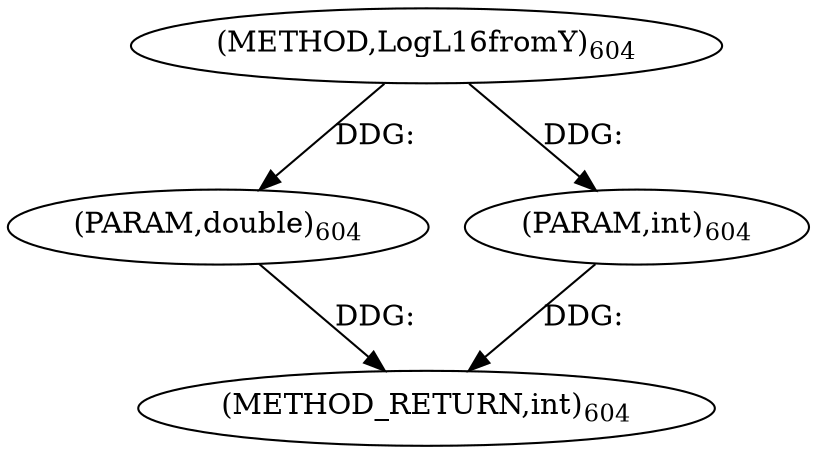digraph "LogL16fromY" {  
"9315" [label = <(METHOD,LogL16fromY)<SUB>604</SUB>> ]
"9318" [label = <(METHOD_RETURN,int)<SUB>604</SUB>> ]
"9316" [label = <(PARAM,double)<SUB>604</SUB>> ]
"9317" [label = <(PARAM,int)<SUB>604</SUB>> ]
  "9316" -> "9318"  [ label = "DDG: "] 
  "9317" -> "9318"  [ label = "DDG: "] 
  "9315" -> "9316"  [ label = "DDG: "] 
  "9315" -> "9317"  [ label = "DDG: "] 
}
